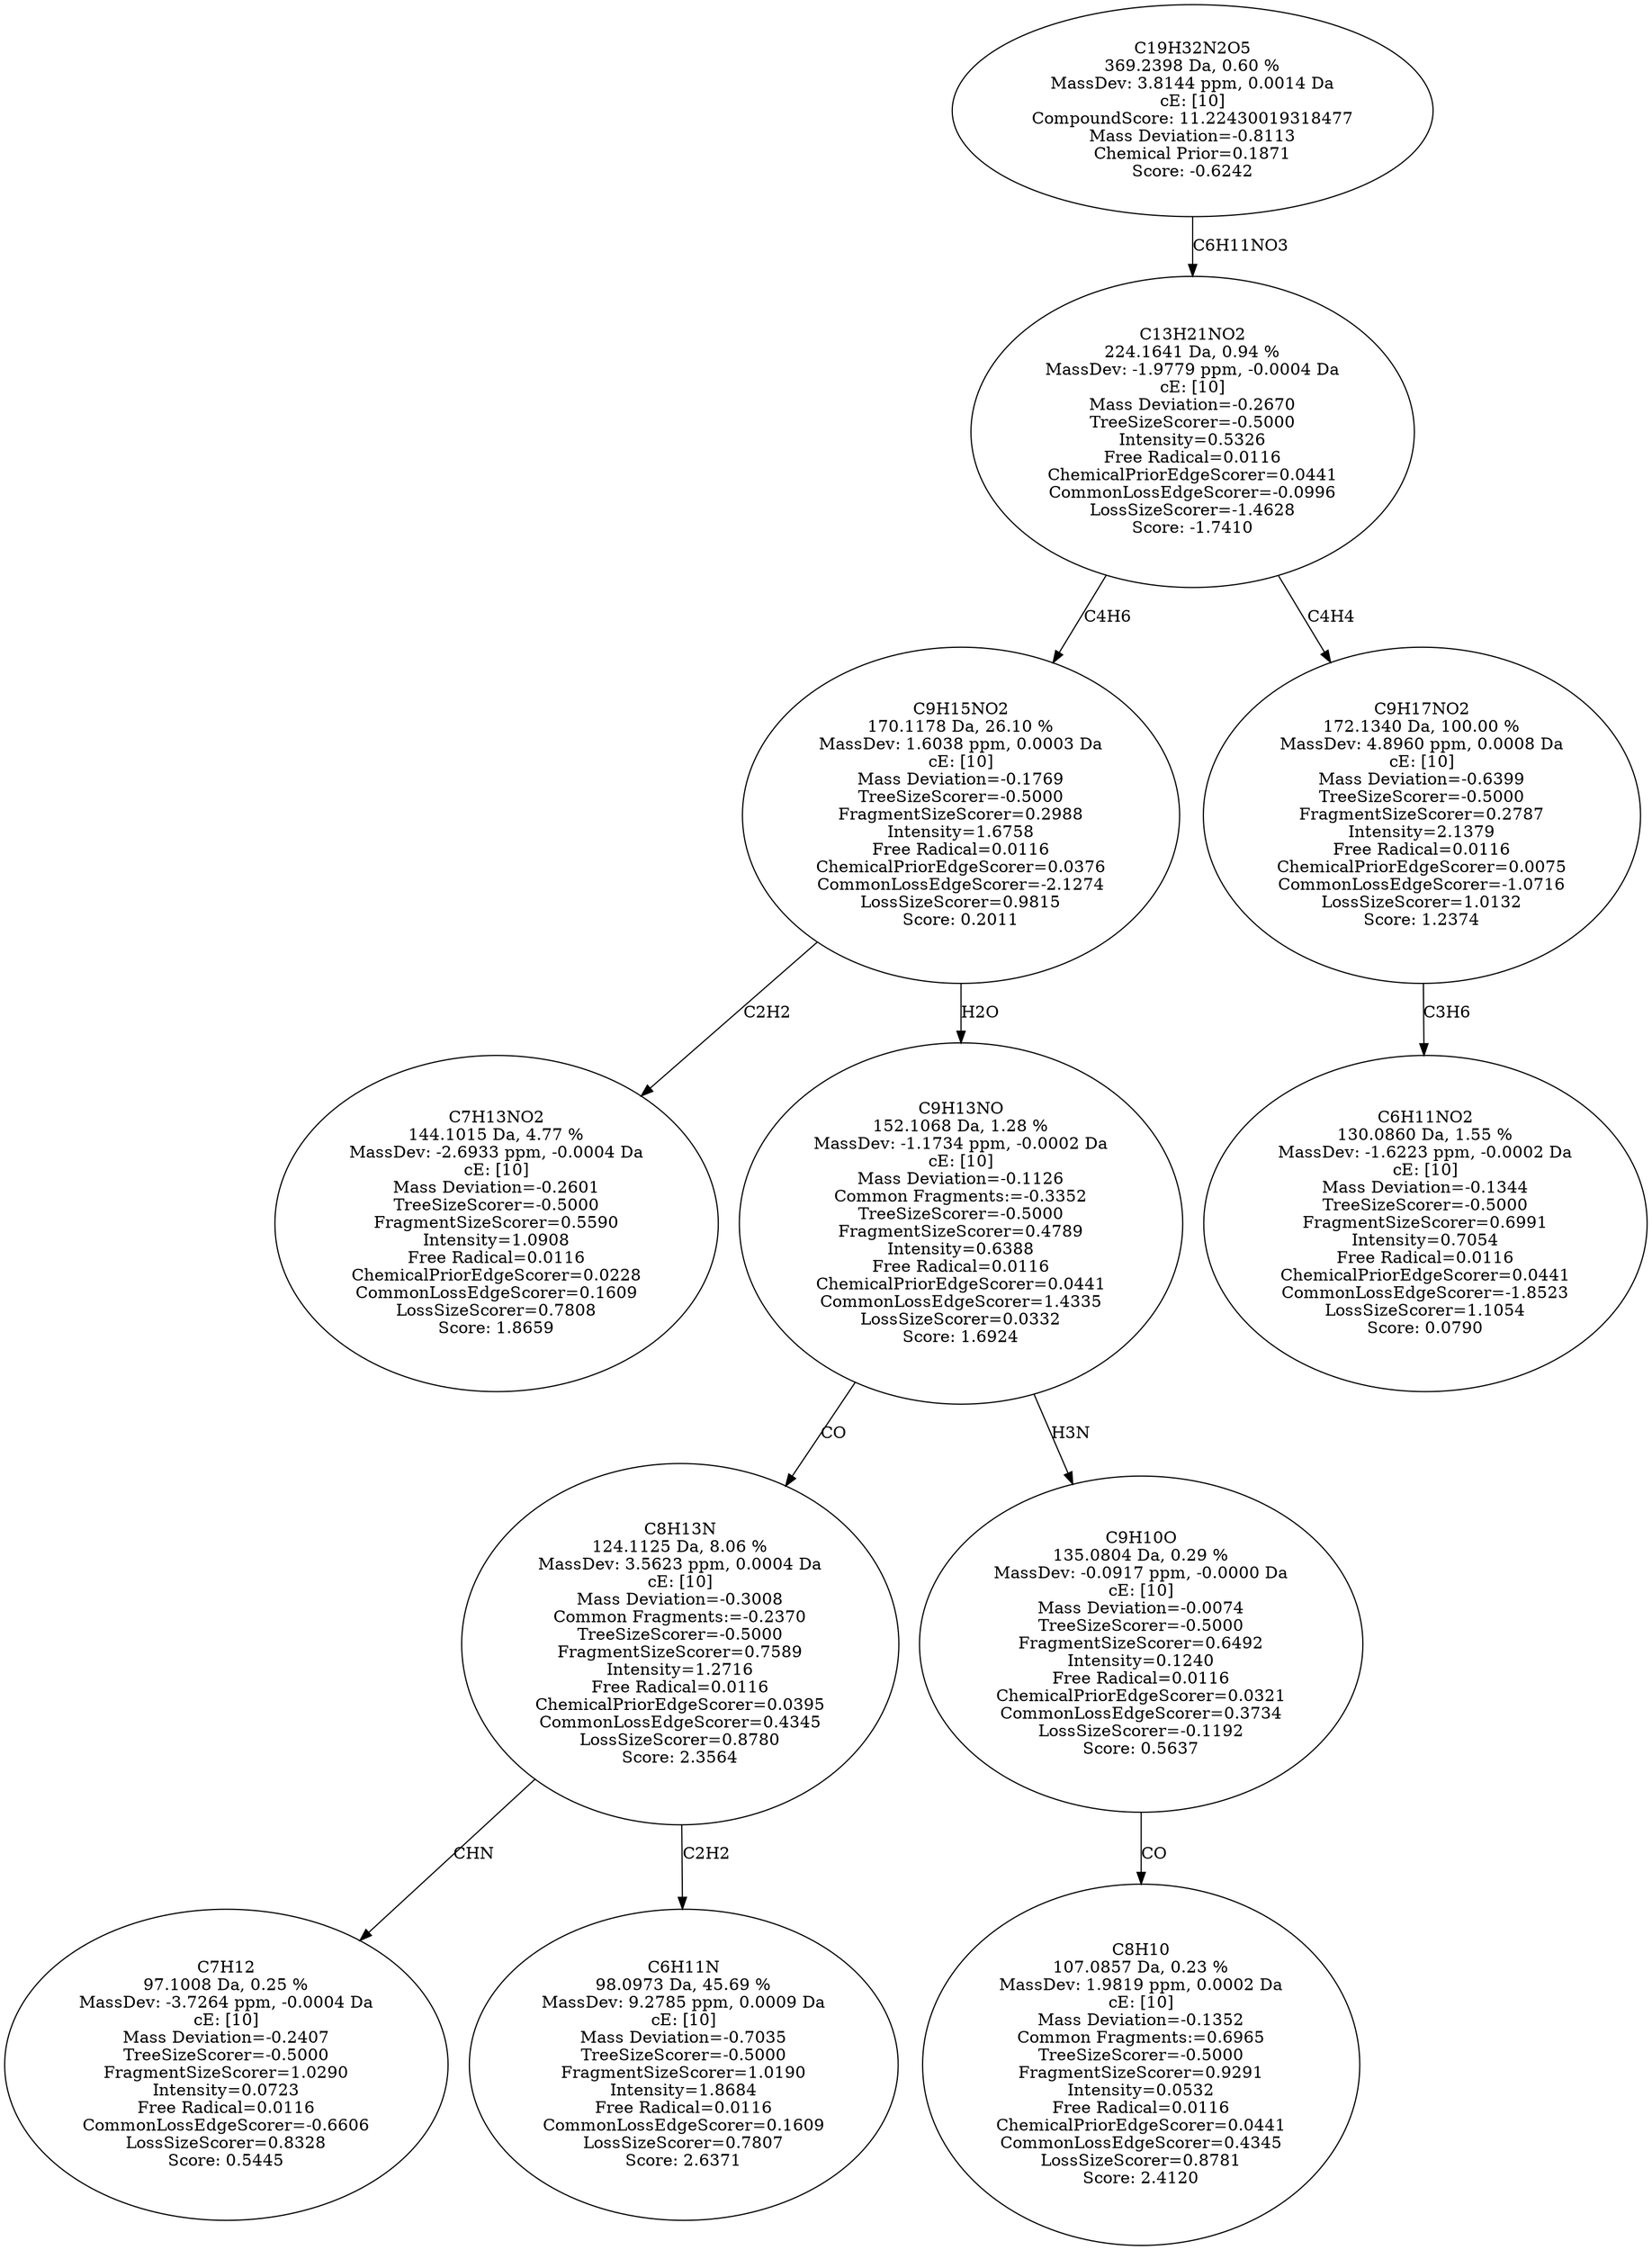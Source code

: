 strict digraph {
v1 [label="C7H13NO2\n144.1015 Da, 4.77 %\nMassDev: -2.6933 ppm, -0.0004 Da\ncE: [10]\nMass Deviation=-0.2601\nTreeSizeScorer=-0.5000\nFragmentSizeScorer=0.5590\nIntensity=1.0908\nFree Radical=0.0116\nChemicalPriorEdgeScorer=0.0228\nCommonLossEdgeScorer=0.1609\nLossSizeScorer=0.7808\nScore: 1.8659"];
v2 [label="C7H12\n97.1008 Da, 0.25 %\nMassDev: -3.7264 ppm, -0.0004 Da\ncE: [10]\nMass Deviation=-0.2407\nTreeSizeScorer=-0.5000\nFragmentSizeScorer=1.0290\nIntensity=0.0723\nFree Radical=0.0116\nCommonLossEdgeScorer=-0.6606\nLossSizeScorer=0.8328\nScore: 0.5445"];
v3 [label="C6H11N\n98.0973 Da, 45.69 %\nMassDev: 9.2785 ppm, 0.0009 Da\ncE: [10]\nMass Deviation=-0.7035\nTreeSizeScorer=-0.5000\nFragmentSizeScorer=1.0190\nIntensity=1.8684\nFree Radical=0.0116\nCommonLossEdgeScorer=0.1609\nLossSizeScorer=0.7807\nScore: 2.6371"];
v4 [label="C8H13N\n124.1125 Da, 8.06 %\nMassDev: 3.5623 ppm, 0.0004 Da\ncE: [10]\nMass Deviation=-0.3008\nCommon Fragments:=-0.2370\nTreeSizeScorer=-0.5000\nFragmentSizeScorer=0.7589\nIntensity=1.2716\nFree Radical=0.0116\nChemicalPriorEdgeScorer=0.0395\nCommonLossEdgeScorer=0.4345\nLossSizeScorer=0.8780\nScore: 2.3564"];
v5 [label="C8H10\n107.0857 Da, 0.23 %\nMassDev: 1.9819 ppm, 0.0002 Da\ncE: [10]\nMass Deviation=-0.1352\nCommon Fragments:=0.6965\nTreeSizeScorer=-0.5000\nFragmentSizeScorer=0.9291\nIntensity=0.0532\nFree Radical=0.0116\nChemicalPriorEdgeScorer=0.0441\nCommonLossEdgeScorer=0.4345\nLossSizeScorer=0.8781\nScore: 2.4120"];
v6 [label="C9H10O\n135.0804 Da, 0.29 %\nMassDev: -0.0917 ppm, -0.0000 Da\ncE: [10]\nMass Deviation=-0.0074\nTreeSizeScorer=-0.5000\nFragmentSizeScorer=0.6492\nIntensity=0.1240\nFree Radical=0.0116\nChemicalPriorEdgeScorer=0.0321\nCommonLossEdgeScorer=0.3734\nLossSizeScorer=-0.1192\nScore: 0.5637"];
v7 [label="C9H13NO\n152.1068 Da, 1.28 %\nMassDev: -1.1734 ppm, -0.0002 Da\ncE: [10]\nMass Deviation=-0.1126\nCommon Fragments:=-0.3352\nTreeSizeScorer=-0.5000\nFragmentSizeScorer=0.4789\nIntensity=0.6388\nFree Radical=0.0116\nChemicalPriorEdgeScorer=0.0441\nCommonLossEdgeScorer=1.4335\nLossSizeScorer=0.0332\nScore: 1.6924"];
v8 [label="C9H15NO2\n170.1178 Da, 26.10 %\nMassDev: 1.6038 ppm, 0.0003 Da\ncE: [10]\nMass Deviation=-0.1769\nTreeSizeScorer=-0.5000\nFragmentSizeScorer=0.2988\nIntensity=1.6758\nFree Radical=0.0116\nChemicalPriorEdgeScorer=0.0376\nCommonLossEdgeScorer=-2.1274\nLossSizeScorer=0.9815\nScore: 0.2011"];
v9 [label="C6H11NO2\n130.0860 Da, 1.55 %\nMassDev: -1.6223 ppm, -0.0002 Da\ncE: [10]\nMass Deviation=-0.1344\nTreeSizeScorer=-0.5000\nFragmentSizeScorer=0.6991\nIntensity=0.7054\nFree Radical=0.0116\nChemicalPriorEdgeScorer=0.0441\nCommonLossEdgeScorer=-1.8523\nLossSizeScorer=1.1054\nScore: 0.0790"];
v10 [label="C9H17NO2\n172.1340 Da, 100.00 %\nMassDev: 4.8960 ppm, 0.0008 Da\ncE: [10]\nMass Deviation=-0.6399\nTreeSizeScorer=-0.5000\nFragmentSizeScorer=0.2787\nIntensity=2.1379\nFree Radical=0.0116\nChemicalPriorEdgeScorer=0.0075\nCommonLossEdgeScorer=-1.0716\nLossSizeScorer=1.0132\nScore: 1.2374"];
v11 [label="C13H21NO2\n224.1641 Da, 0.94 %\nMassDev: -1.9779 ppm, -0.0004 Da\ncE: [10]\nMass Deviation=-0.2670\nTreeSizeScorer=-0.5000\nIntensity=0.5326\nFree Radical=0.0116\nChemicalPriorEdgeScorer=0.0441\nCommonLossEdgeScorer=-0.0996\nLossSizeScorer=-1.4628\nScore: -1.7410"];
v12 [label="C19H32N2O5\n369.2398 Da, 0.60 %\nMassDev: 3.8144 ppm, 0.0014 Da\ncE: [10]\nCompoundScore: 11.22430019318477\nMass Deviation=-0.8113\nChemical Prior=0.1871\nScore: -0.6242"];
v8 -> v1 [label="C2H2"];
v4 -> v2 [label="CHN"];
v4 -> v3 [label="C2H2"];
v7 -> v4 [label="CO"];
v6 -> v5 [label="CO"];
v7 -> v6 [label="H3N"];
v8 -> v7 [label="H2O"];
v11 -> v8 [label="C4H6"];
v10 -> v9 [label="C3H6"];
v11 -> v10 [label="C4H4"];
v12 -> v11 [label="C6H11NO3"];
}